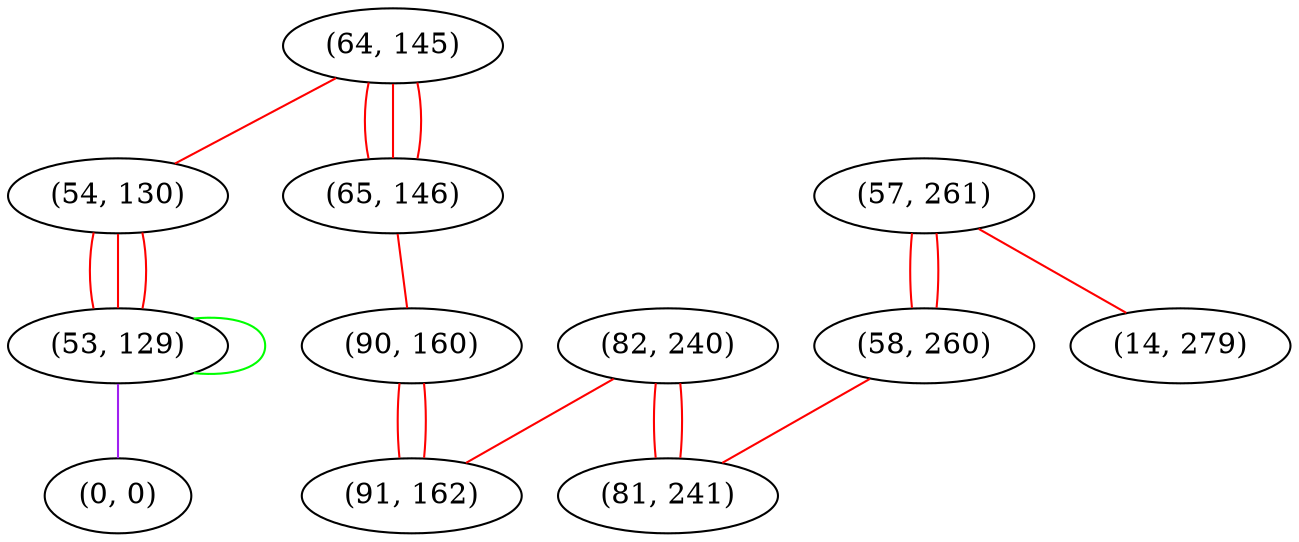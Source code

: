 graph "" {
"(64, 145)";
"(54, 130)";
"(57, 261)";
"(53, 129)";
"(65, 146)";
"(82, 240)";
"(0, 0)";
"(58, 260)";
"(90, 160)";
"(91, 162)";
"(14, 279)";
"(81, 241)";
"(64, 145)" -- "(65, 146)"  [color=red, key=0, weight=1];
"(64, 145)" -- "(65, 146)"  [color=red, key=1, weight=1];
"(64, 145)" -- "(65, 146)"  [color=red, key=2, weight=1];
"(64, 145)" -- "(54, 130)"  [color=red, key=0, weight=1];
"(54, 130)" -- "(53, 129)"  [color=red, key=0, weight=1];
"(54, 130)" -- "(53, 129)"  [color=red, key=1, weight=1];
"(54, 130)" -- "(53, 129)"  [color=red, key=2, weight=1];
"(57, 261)" -- "(14, 279)"  [color=red, key=0, weight=1];
"(57, 261)" -- "(58, 260)"  [color=red, key=0, weight=1];
"(57, 261)" -- "(58, 260)"  [color=red, key=1, weight=1];
"(53, 129)" -- "(53, 129)"  [color=green, key=0, weight=2];
"(53, 129)" -- "(0, 0)"  [color=purple, key=0, weight=4];
"(65, 146)" -- "(90, 160)"  [color=red, key=0, weight=1];
"(82, 240)" -- "(91, 162)"  [color=red, key=0, weight=1];
"(82, 240)" -- "(81, 241)"  [color=red, key=0, weight=1];
"(82, 240)" -- "(81, 241)"  [color=red, key=1, weight=1];
"(58, 260)" -- "(81, 241)"  [color=red, key=0, weight=1];
"(90, 160)" -- "(91, 162)"  [color=red, key=0, weight=1];
"(90, 160)" -- "(91, 162)"  [color=red, key=1, weight=1];
}
